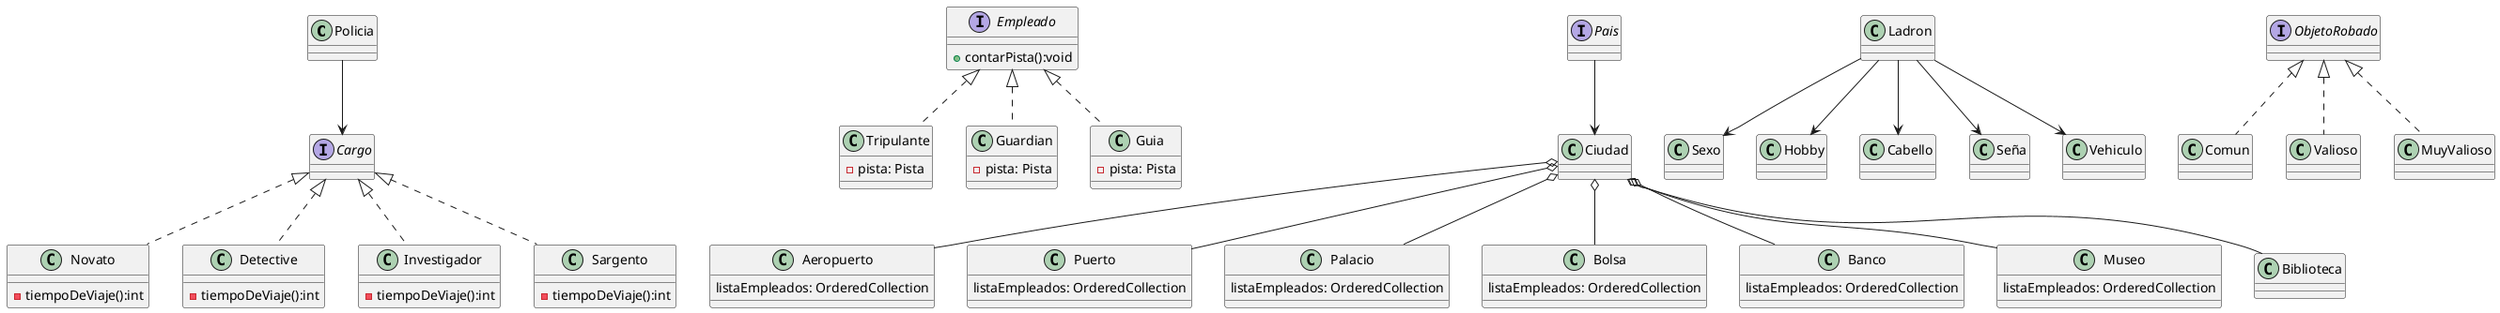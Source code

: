 @startuml
class Policia{}

interface Cargo{}
class Novato{
    -tiempoDeViaje():int
}
class Detective{
    -tiempoDeViaje():int
}
class Investigador{
    -tiempoDeViaje():int
}
class Sargento{
    -tiempoDeViaje():int
}


interface Empleado{
    +contarPista():void
}
class Tripulante{
    -pista: Pista
}
class Guardian{
    -pista: Pista
}
class Guia{
    -pista: Pista
}
interface Pais{
}
class Ciudad{
}

class Aeropuerto
{
    listaEmpleados: OrderedCollection
}
class Puerto
{
    listaEmpleados: OrderedCollection
}
class Palacio
{
    listaEmpleados: OrderedCollection
}
class Bolsa
{
    listaEmpleados: OrderedCollection
}
class Banco
{
    listaEmpleados: OrderedCollection
}
class Museo
{
    listaEmpleados: OrderedCollection
}

Policia --> Cargo
Pais --> Ciudad
class Novato implements Cargo
class Detective implements Cargo
class Investigador implements Cargo
class Sargento  implements Cargo

class Tripulante implements Empleado
class Guardian implements Empleado
class Guia implements Empleado

Ciudad o-- Aeropuerto
Ciudad o-- Puerto
Ciudad o-- Biblioteca
Ciudad o-- Palacio
Ciudad o-- Bolsa
Ciudad o-- Banco
Ciudad o-- Museo


class Ladron{

}
class Sexo{
}


Ladron --> Sexo
Ladron --> Hobby
Ladron --> Cabello
Ladron --> Seña
Ladron --> Vehiculo

interface ObjetoRobado
{
}
class Comun
{
}
class Valioso
{
}
class MuyValioso
{
}
class Comun implements ObjetoRobado
class Valioso implements ObjetoRobado
class MuyValioso implements ObjetoRobado
@enduml